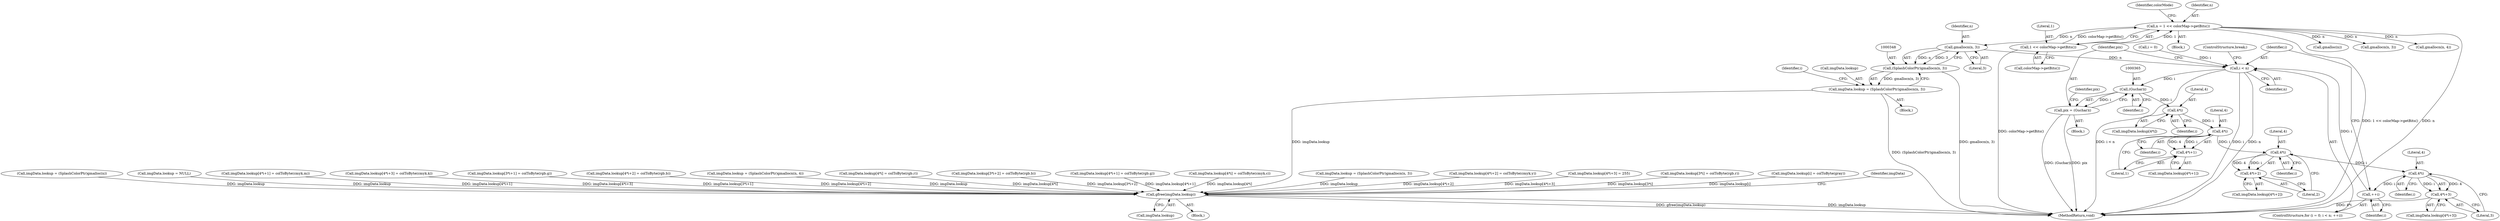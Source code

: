 digraph "0_poppler_7b2d314a61fd0e12f47c62996cb49ec0d1ba747a_10@API" {
"1000349" [label="(Call,gmallocn(n, 3))"];
"1000223" [label="(Call,n = 1 << colorMap->getBits())"];
"1000225" [label="(Call,1 << colorMap->getBits())"];
"1000347" [label="(Call,(SplashColorPtr)gmallocn(n, 3))"];
"1000343" [label="(Call,imgData.lookup = (SplashColorPtr)gmallocn(n, 3))"];
"1000558" [label="(Call,gfree(imgData.lookup))"];
"1000356" [label="(Call,i < n)"];
"1000364" [label="(Call,(Guchar)i)"];
"1000362" [label="(Call,pix = (Guchar)i)"];
"1000377" [label="(Call,4*i)"];
"1000390" [label="(Call,4*i)"];
"1000389" [label="(Call,4*i+1)"];
"1000404" [label="(Call,4*i)"];
"1000403" [label="(Call,4*i+2)"];
"1000418" [label="(Call,4*i)"];
"1000359" [label="(Call,++i)"];
"1000417" [label="(Call,4*i+3)"];
"1000222" [label="(Block,)"];
"1000239" [label="(Call,gmalloc(n))"];
"1000354" [label="(Identifier,i)"];
"1000420" [label="(Identifier,i)"];
"1000278" [label="(Call,gmallocn(n, 3))"];
"1000272" [label="(Call,imgData.lookup = (SplashColorPtr)gmallocn(n, 3))"];
"1000360" [label="(Identifier,i)"];
"1000480" [label="(Call,imgData.lookup[4*i+2] = colToByte(cmyk.y))"];
"1000418" [label="(Call,4*i)"];
"1000412" [label="(Call,imgData.lookup[4*i+3] = 255)"];
"1000347" [label="(Call,(SplashColorPtr)gmallocn(n, 3))"];
"1000301" [label="(Call,imgData.lookup[3*i] = colToByte(rgb.r))"];
"1000343" [label="(Call,imgData.lookup = (SplashColorPtr)gmallocn(n, 3))"];
"1000559" [label="(Call,imgData.lookup)"];
"1000261" [label="(Call,imgData.lookup[i] = colToByte(gray))"];
"1000369" [label="(Identifier,pix)"];
"1000563" [label="(Identifier,imgData)"];
"1000377" [label="(Call,4*i)"];
"1000373" [label="(Call,imgData.lookup[4*i])"];
"1000413" [label="(Call,imgData.lookup[4*i+3])"];
"1000233" [label="(Call,imgData.lookup = (SplashColorPtr)gmalloc(n))"];
"1000406" [label="(Identifier,i)"];
"1000230" [label="(Block,)"];
"1000403" [label="(Call,4*i+2)"];
"1000229" [label="(Identifier,colorMode)"];
"1000356" [label="(Call,i < n)"];
"1000213" [label="(Call,imgData.lookup = NULL)"];
"1000385" [label="(Call,imgData.lookup[4*i+1])"];
"1000227" [label="(Call,colorMap->getBits())"];
"1000349" [label="(Call,gmallocn(n, 3))"];
"1000399" [label="(Call,imgData.lookup[4*i+2])"];
"1000405" [label="(Literal,4)"];
"1000466" [label="(Call,imgData.lookup[4*i+1] = colToByte(cmyk.m))"];
"1000494" [label="(Call,imgData.lookup[4*i+3] = colToByte(cmyk.k))"];
"1000404" [label="(Call,4*i)"];
"1000361" [label="(Block,)"];
"1000379" [label="(Identifier,i)"];
"1000417" [label="(Call,4*i+3)"];
"1000419" [label="(Literal,4)"];
"1000313" [label="(Call,imgData.lookup[3*i+1] = colToByte(rgb.g))"];
"1000351" [label="(Literal,3)"];
"1000566" [label="(MethodReturn,void)"];
"1000407" [label="(Literal,2)"];
"1000431" [label="(Call,gmallocn(n, 4))"];
"1000398" [label="(Call,imgData.lookup[4*i+2] = colToByte(rgb.b))"];
"1000224" [label="(Identifier,n)"];
"1000344" [label="(Call,imgData.lookup)"];
"1000350" [label="(Identifier,n)"];
"1000425" [label="(Call,imgData.lookup = (SplashColorPtr)gmallocn(n, 4))"];
"1000352" [label="(ControlStructure,for (i = 0; i < n; ++i))"];
"1000223" [label="(Call,n = 1 << colorMap->getBits())"];
"1000372" [label="(Call,imgData.lookup[4*i] = colToByte(rgb.r))"];
"1000225" [label="(Call,1 << colorMap->getBits())"];
"1000109" [label="(Block,)"];
"1000358" [label="(Identifier,n)"];
"1000327" [label="(Call,imgData.lookup[3*i+2] = colToByte(rgb.b))"];
"1000423" [label="(ControlStructure,break;)"];
"1000357" [label="(Identifier,i)"];
"1000378" [label="(Literal,4)"];
"1000390" [label="(Call,4*i)"];
"1000392" [label="(Identifier,i)"];
"1000393" [label="(Literal,1)"];
"1000421" [label="(Literal,3)"];
"1000353" [label="(Call,i = 0)"];
"1000558" [label="(Call,gfree(imgData.lookup))"];
"1000384" [label="(Call,imgData.lookup[4*i+1] = colToByte(rgb.g))"];
"1000362" [label="(Call,pix = (Guchar)i)"];
"1000366" [label="(Identifier,i)"];
"1000454" [label="(Call,imgData.lookup[4*i] = colToByte(cmyk.c))"];
"1000226" [label="(Literal,1)"];
"1000363" [label="(Identifier,pix)"];
"1000364" [label="(Call,(Guchar)i)"];
"1000391" [label="(Literal,4)"];
"1000359" [label="(Call,++i)"];
"1000389" [label="(Call,4*i+1)"];
"1000349" -> "1000347"  [label="AST: "];
"1000349" -> "1000351"  [label="CFG: "];
"1000350" -> "1000349"  [label="AST: "];
"1000351" -> "1000349"  [label="AST: "];
"1000347" -> "1000349"  [label="CFG: "];
"1000349" -> "1000347"  [label="DDG: n"];
"1000349" -> "1000347"  [label="DDG: 3"];
"1000223" -> "1000349"  [label="DDG: n"];
"1000349" -> "1000356"  [label="DDG: n"];
"1000223" -> "1000222"  [label="AST: "];
"1000223" -> "1000225"  [label="CFG: "];
"1000224" -> "1000223"  [label="AST: "];
"1000225" -> "1000223"  [label="AST: "];
"1000229" -> "1000223"  [label="CFG: "];
"1000223" -> "1000566"  [label="DDG: 1 << colorMap->getBits()"];
"1000223" -> "1000566"  [label="DDG: n"];
"1000225" -> "1000223"  [label="DDG: 1"];
"1000225" -> "1000223"  [label="DDG: colorMap->getBits()"];
"1000223" -> "1000239"  [label="DDG: n"];
"1000223" -> "1000278"  [label="DDG: n"];
"1000223" -> "1000431"  [label="DDG: n"];
"1000225" -> "1000227"  [label="CFG: "];
"1000226" -> "1000225"  [label="AST: "];
"1000227" -> "1000225"  [label="AST: "];
"1000225" -> "1000566"  [label="DDG: colorMap->getBits()"];
"1000347" -> "1000343"  [label="AST: "];
"1000348" -> "1000347"  [label="AST: "];
"1000343" -> "1000347"  [label="CFG: "];
"1000347" -> "1000566"  [label="DDG: gmallocn(n, 3)"];
"1000347" -> "1000343"  [label="DDG: gmallocn(n, 3)"];
"1000343" -> "1000230"  [label="AST: "];
"1000344" -> "1000343"  [label="AST: "];
"1000354" -> "1000343"  [label="CFG: "];
"1000343" -> "1000566"  [label="DDG: (SplashColorPtr)gmallocn(n, 3)"];
"1000343" -> "1000558"  [label="DDG: imgData.lookup"];
"1000558" -> "1000109"  [label="AST: "];
"1000558" -> "1000559"  [label="CFG: "];
"1000559" -> "1000558"  [label="AST: "];
"1000563" -> "1000558"  [label="CFG: "];
"1000558" -> "1000566"  [label="DDG: gfree(imgData.lookup)"];
"1000558" -> "1000566"  [label="DDG: imgData.lookup"];
"1000454" -> "1000558"  [label="DDG: imgData.lookup[4*i]"];
"1000213" -> "1000558"  [label="DDG: imgData.lookup"];
"1000466" -> "1000558"  [label="DDG: imgData.lookup[4*i+1]"];
"1000425" -> "1000558"  [label="DDG: imgData.lookup"];
"1000327" -> "1000558"  [label="DDG: imgData.lookup[3*i+2]"];
"1000494" -> "1000558"  [label="DDG: imgData.lookup[4*i+3]"];
"1000372" -> "1000558"  [label="DDG: imgData.lookup[4*i]"];
"1000412" -> "1000558"  [label="DDG: imgData.lookup[4*i+3]"];
"1000301" -> "1000558"  [label="DDG: imgData.lookup[3*i]"];
"1000261" -> "1000558"  [label="DDG: imgData.lookup[i]"];
"1000272" -> "1000558"  [label="DDG: imgData.lookup"];
"1000233" -> "1000558"  [label="DDG: imgData.lookup"];
"1000480" -> "1000558"  [label="DDG: imgData.lookup[4*i+2]"];
"1000313" -> "1000558"  [label="DDG: imgData.lookup[3*i+1]"];
"1000398" -> "1000558"  [label="DDG: imgData.lookup[4*i+2]"];
"1000384" -> "1000558"  [label="DDG: imgData.lookup[4*i+1]"];
"1000356" -> "1000352"  [label="AST: "];
"1000356" -> "1000358"  [label="CFG: "];
"1000357" -> "1000356"  [label="AST: "];
"1000358" -> "1000356"  [label="AST: "];
"1000363" -> "1000356"  [label="CFG: "];
"1000423" -> "1000356"  [label="CFG: "];
"1000356" -> "1000566"  [label="DDG: i < n"];
"1000356" -> "1000566"  [label="DDG: i"];
"1000356" -> "1000566"  [label="DDG: n"];
"1000359" -> "1000356"  [label="DDG: i"];
"1000353" -> "1000356"  [label="DDG: i"];
"1000356" -> "1000364"  [label="DDG: i"];
"1000364" -> "1000362"  [label="AST: "];
"1000364" -> "1000366"  [label="CFG: "];
"1000365" -> "1000364"  [label="AST: "];
"1000366" -> "1000364"  [label="AST: "];
"1000362" -> "1000364"  [label="CFG: "];
"1000364" -> "1000362"  [label="DDG: i"];
"1000364" -> "1000377"  [label="DDG: i"];
"1000362" -> "1000361"  [label="AST: "];
"1000363" -> "1000362"  [label="AST: "];
"1000369" -> "1000362"  [label="CFG: "];
"1000362" -> "1000566"  [label="DDG: (Guchar)i"];
"1000362" -> "1000566"  [label="DDG: pix"];
"1000377" -> "1000373"  [label="AST: "];
"1000377" -> "1000379"  [label="CFG: "];
"1000378" -> "1000377"  [label="AST: "];
"1000379" -> "1000377"  [label="AST: "];
"1000373" -> "1000377"  [label="CFG: "];
"1000377" -> "1000390"  [label="DDG: i"];
"1000390" -> "1000389"  [label="AST: "];
"1000390" -> "1000392"  [label="CFG: "];
"1000391" -> "1000390"  [label="AST: "];
"1000392" -> "1000390"  [label="AST: "];
"1000393" -> "1000390"  [label="CFG: "];
"1000390" -> "1000389"  [label="DDG: 4"];
"1000390" -> "1000389"  [label="DDG: i"];
"1000390" -> "1000404"  [label="DDG: i"];
"1000389" -> "1000385"  [label="AST: "];
"1000389" -> "1000393"  [label="CFG: "];
"1000393" -> "1000389"  [label="AST: "];
"1000385" -> "1000389"  [label="CFG: "];
"1000404" -> "1000403"  [label="AST: "];
"1000404" -> "1000406"  [label="CFG: "];
"1000405" -> "1000404"  [label="AST: "];
"1000406" -> "1000404"  [label="AST: "];
"1000407" -> "1000404"  [label="CFG: "];
"1000404" -> "1000403"  [label="DDG: 4"];
"1000404" -> "1000403"  [label="DDG: i"];
"1000404" -> "1000418"  [label="DDG: i"];
"1000403" -> "1000399"  [label="AST: "];
"1000403" -> "1000407"  [label="CFG: "];
"1000407" -> "1000403"  [label="AST: "];
"1000399" -> "1000403"  [label="CFG: "];
"1000418" -> "1000417"  [label="AST: "];
"1000418" -> "1000420"  [label="CFG: "];
"1000419" -> "1000418"  [label="AST: "];
"1000420" -> "1000418"  [label="AST: "];
"1000421" -> "1000418"  [label="CFG: "];
"1000418" -> "1000359"  [label="DDG: i"];
"1000418" -> "1000417"  [label="DDG: 4"];
"1000418" -> "1000417"  [label="DDG: i"];
"1000359" -> "1000352"  [label="AST: "];
"1000359" -> "1000360"  [label="CFG: "];
"1000360" -> "1000359"  [label="AST: "];
"1000357" -> "1000359"  [label="CFG: "];
"1000417" -> "1000413"  [label="AST: "];
"1000417" -> "1000421"  [label="CFG: "];
"1000421" -> "1000417"  [label="AST: "];
"1000413" -> "1000417"  [label="CFG: "];
"1000417" -> "1000566"  [label="DDG: 4*i"];
}
